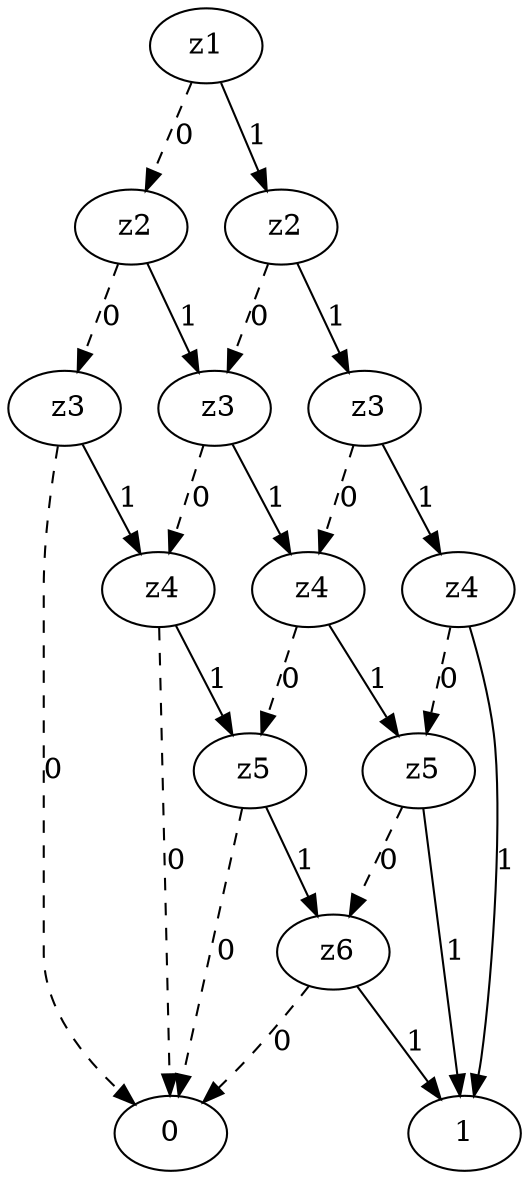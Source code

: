 digraph G {
// Level 0
z1_0 [label="z1"];
// Level 1
z2_0 [label=" z2"];
z2_1 [label=" z2"];
// Level 2
z3_0 [label=" z3"];
z3_1 [label=" z3"];
z3_3 [label=" z3"];
// Level 3
z4_1 [label=" z4"];
z4_3 [label=" z4"];
z4_7 [label=" z4"];
// Level 4
z5_3 [label=" z5"];
z5_7 [label=" z5"];
// Level 5
z6_7 [label=" z6"];
    
// Edges
z1_0 ->  z2_0 [style=dashed, label="0"];
z1_0 ->  z2_1 [style=solid, label="1"];
z2_0 ->  z3_0 [style=dashed, label="0"];
z2_0 ->  z3_1 [style=solid, label="1"];
z2_1 ->  z3_1 [style=dashed, label="0"];
z2_1 ->  z3_3 [style=solid, label="1"];
z3_0 ->  0 [style=dashed, label="0"];
z3_0 ->  z4_1 [style=solid, label="1"];
z3_1 ->  z4_1 [style=dashed, label="0"];
z3_1 ->  z4_3 [style=solid, label="1"];
z3_3 ->  z4_3 [style=dashed, label="0"];
z3_3 ->  z4_7 [style=solid, label="1"];
z4_1 ->  0 [style=dashed, label="0"];
z4_1 ->  z5_3 [style=solid, label="1"];
z4_3 ->  z5_3 [style=dashed, label="0"];
z4_3 ->  z5_7 [style=solid, label="1"];
z4_7 ->  z5_7 [style=dashed, label="0"];
z4_7 ->  1 [style=solid, label="1"];
z5_3 ->  0 [style=dashed, label="0"];
z5_3 ->  z6_7 [style=solid, label="1"];
z5_7 ->  z6_7 [style=dashed, label="0"];
z5_7 ->  1 [style=solid, label="1"];
z6_7 ->  0 [style=dashed, label="0"];
z6_7 ->  1 [style=solid, label="1"];
}
